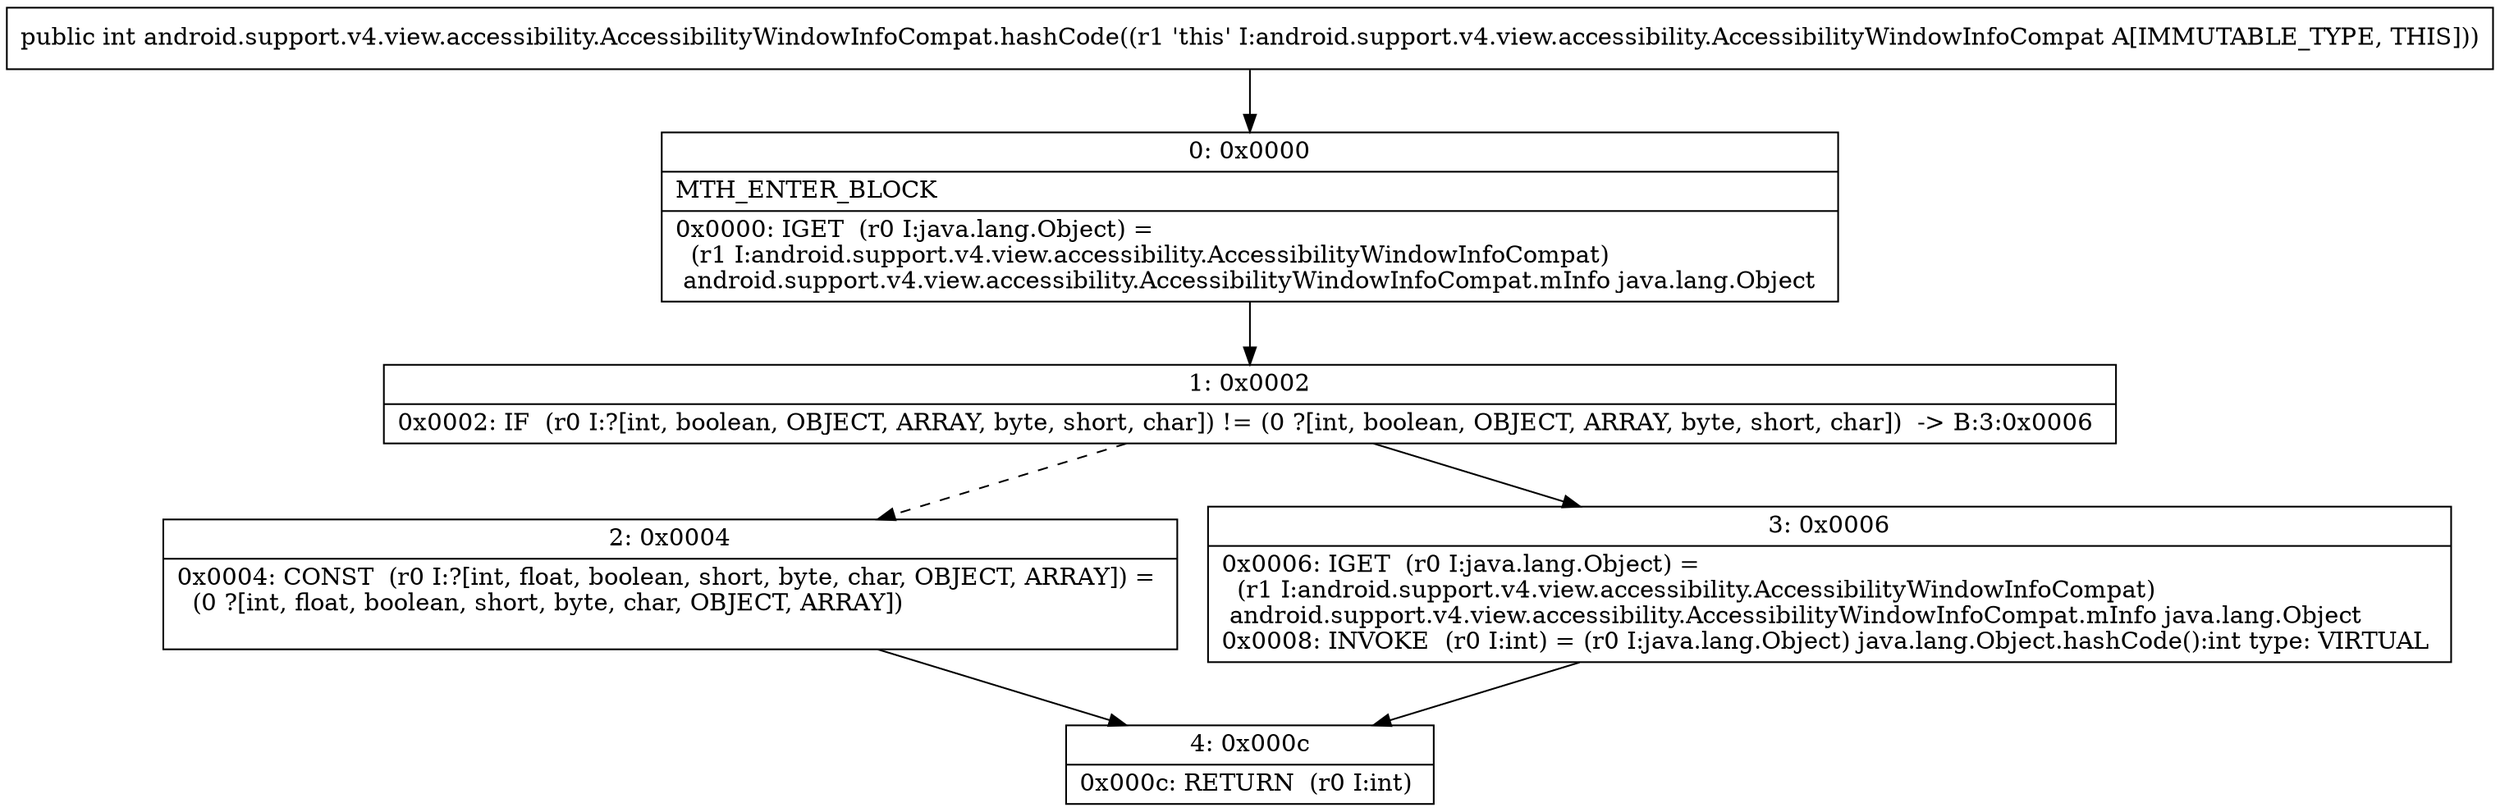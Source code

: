digraph "CFG forandroid.support.v4.view.accessibility.AccessibilityWindowInfoCompat.hashCode()I" {
Node_0 [shape=record,label="{0\:\ 0x0000|MTH_ENTER_BLOCK\l|0x0000: IGET  (r0 I:java.lang.Object) = \l  (r1 I:android.support.v4.view.accessibility.AccessibilityWindowInfoCompat)\l android.support.v4.view.accessibility.AccessibilityWindowInfoCompat.mInfo java.lang.Object \l}"];
Node_1 [shape=record,label="{1\:\ 0x0002|0x0002: IF  (r0 I:?[int, boolean, OBJECT, ARRAY, byte, short, char]) != (0 ?[int, boolean, OBJECT, ARRAY, byte, short, char])  \-\> B:3:0x0006 \l}"];
Node_2 [shape=record,label="{2\:\ 0x0004|0x0004: CONST  (r0 I:?[int, float, boolean, short, byte, char, OBJECT, ARRAY]) = \l  (0 ?[int, float, boolean, short, byte, char, OBJECT, ARRAY])\l \l}"];
Node_3 [shape=record,label="{3\:\ 0x0006|0x0006: IGET  (r0 I:java.lang.Object) = \l  (r1 I:android.support.v4.view.accessibility.AccessibilityWindowInfoCompat)\l android.support.v4.view.accessibility.AccessibilityWindowInfoCompat.mInfo java.lang.Object \l0x0008: INVOKE  (r0 I:int) = (r0 I:java.lang.Object) java.lang.Object.hashCode():int type: VIRTUAL \l}"];
Node_4 [shape=record,label="{4\:\ 0x000c|0x000c: RETURN  (r0 I:int) \l}"];
MethodNode[shape=record,label="{public int android.support.v4.view.accessibility.AccessibilityWindowInfoCompat.hashCode((r1 'this' I:android.support.v4.view.accessibility.AccessibilityWindowInfoCompat A[IMMUTABLE_TYPE, THIS])) }"];
MethodNode -> Node_0;
Node_0 -> Node_1;
Node_1 -> Node_2[style=dashed];
Node_1 -> Node_3;
Node_2 -> Node_4;
Node_3 -> Node_4;
}

